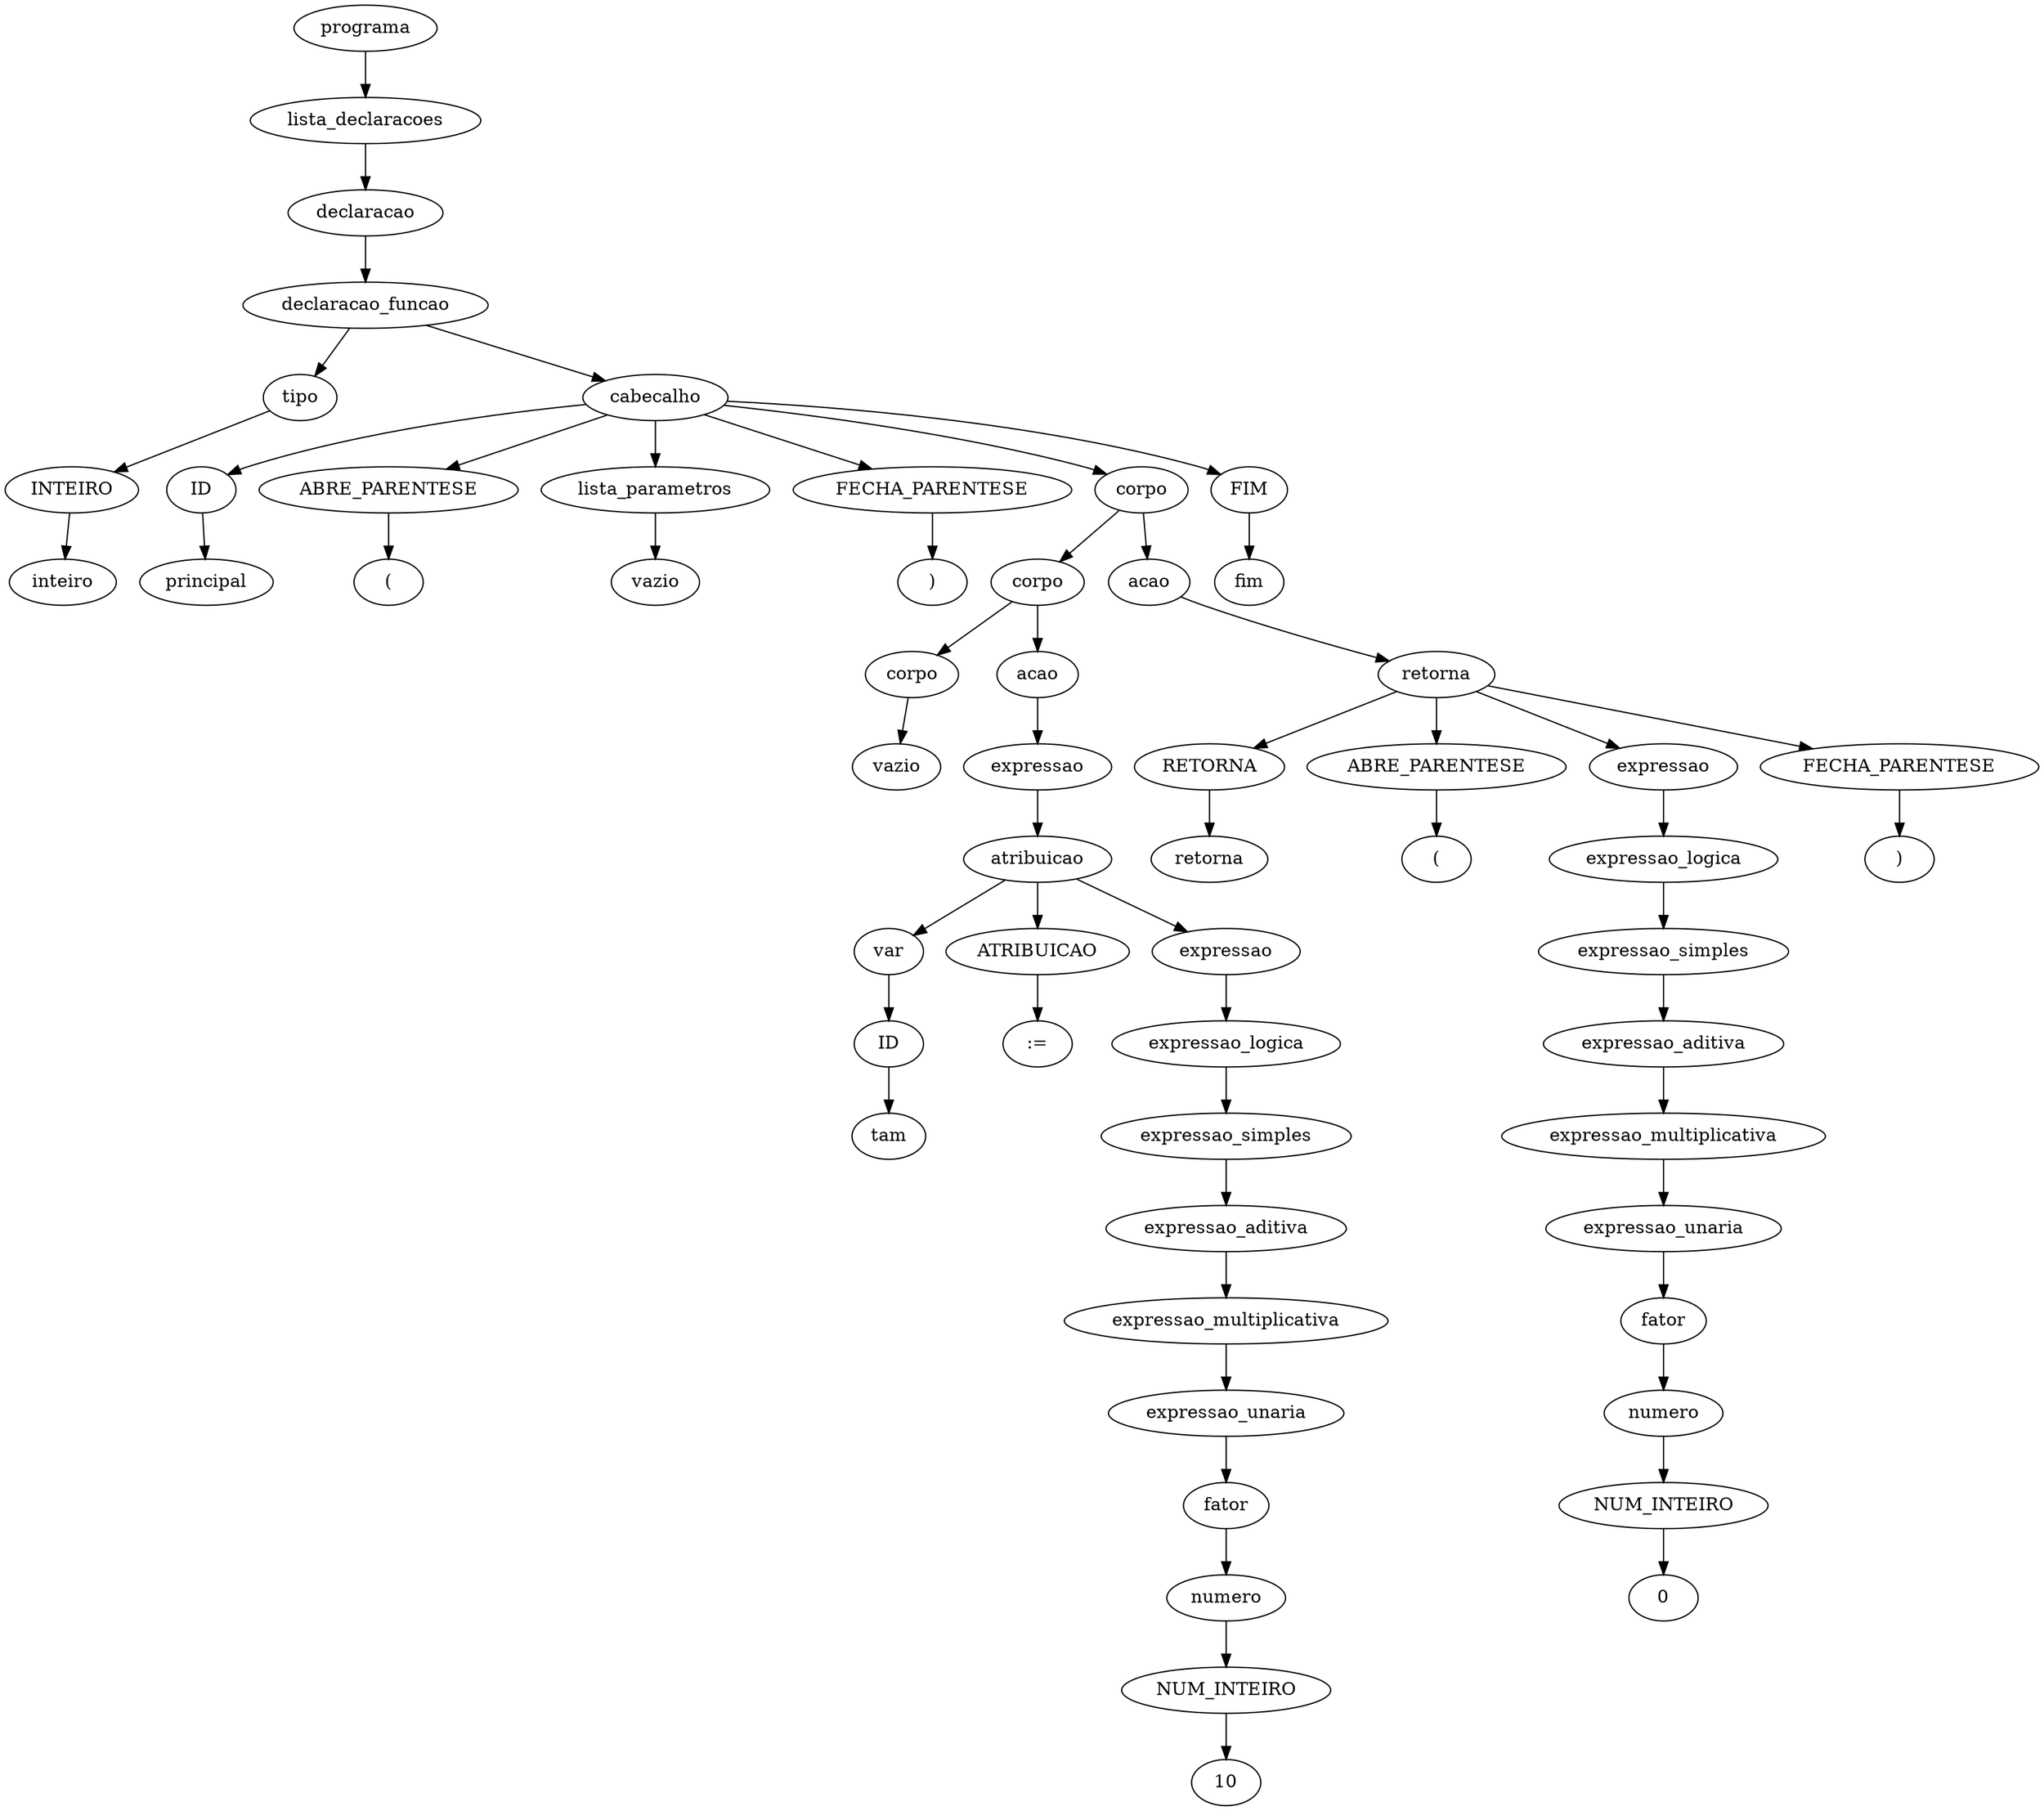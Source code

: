 digraph tree {
    "0x7fb0160ae8b0" [label="programa"];
    "0x7fb015f0fe80" [label="lista_declaracoes"];
    "0x7fb0160ae5e0" [label="declaracao"];
    "0x7fb0160ae700" [label="declaracao_funcao"];
    "0x7fb0160aee50" [label="tipo"];
    "0x7fb0160ae7c0" [label="INTEIRO"];
    "0x7fb015f0f580" [label="inteiro"];
    "0x7fb015f0f5e0" [label="cabecalho"];
    "0x7fb015f0fe20" [label="ID"];
    "0x7fb015f0fc70" [label="principal"];
    "0x7fb015f0fca0" [label="ABRE_PARENTESE"];
    "0x7fb015e4a040" [label="("];
    "0x7fb015f0f520" [label="lista_parametros"];
    "0x7fb016043040" [label="vazio"];
    "0x7fb015e4a070" [label="FECHA_PARENTESE"];
    "0x7fb015e4a0a0" [label=")"];
    "0x7fb015f0fdc0" [label="corpo"];
    "0x7fb015f0fbb0" [label="corpo"];
    "0x7fb015f0f670" [label="corpo"];
    "0x7fb015f0f5b0" [label="vazio"];
    "0x7fb015f0fac0" [label="acao"];
    "0x7fb015f0f640" [label="expressao"];
    "0x7fb015f0fa60" [label="atribuicao"];
    "0x7fb015f0f790" [label="var"];
    "0x7fb015f0f4f0" [label="ID"];
    "0x7fb015f0f7f0" [label="tam"];
    "0x7fb015f0faf0" [label="ATRIBUICAO"];
    "0x7fb015f0fb80" [label=":="];
    "0x7fb015f0fa30" [label="expressao"];
    "0x7fb015f0fa00" [label="expressao_logica"];
    "0x7fb015f0f940" [label="expressao_simples"];
    "0x7fb015f0f8e0" [label="expressao_aditiva"];
    "0x7fb015f0f9d0" [label="expressao_multiplicativa"];
    "0x7fb015f0f8b0" [label="expressao_unaria"];
    "0x7fb015f0f730" [label="fator"];
    "0x7fb015f0f6d0" [label="numero"];
    "0x7fb015f0f760" [label="NUM_INTEIRO"];
    "0x7fb015f0f9a0" [label="10"];
    "0x7fb015f0fee0" [label="acao"];
    "0x7fb015f0fd60" [label="retorna"];
    "0x7fb015f0fdf0" [label="RETORNA"];
    "0x7fb015f0ff10" [label="retorna"];
    "0x7fb015f0ff40" [label="ABRE_PARENTESE"];
    "0x7fb015f0ff70" [label="("];
    "0x7fb015f0fd30" [label="expressao"];
    "0x7fb015f0fd00" [label="expressao_logica"];
    "0x7fb015f0fcd0" [label="expressao_simples"];
    "0x7fb015f0fc40" [label="expressao_aditiva"];
    "0x7fb015f0f610" [label="expressao_multiplicativa"];
    "0x7fb015f0fbe0" [label="expressao_unaria"];
    "0x7fb015f0fc10" [label="fator"];
    "0x7fb015f0f820" [label="numero"];
    "0x7fb015f0f6a0" [label="NUM_INTEIRO"];
    "0x7fb015f0f4c0" [label="0"];
    "0x7fb015f0ffa0" [label="FECHA_PARENTESE"];
    "0x7fb015f0ffd0" [label=")"];
    "0x7fb015e4a0d0" [label="FIM"];
    "0x7fb015e4a100" [label="fim"];
    "0x7fb0160ae8b0" -> "0x7fb015f0fe80";
    "0x7fb015f0fe80" -> "0x7fb0160ae5e0";
    "0x7fb0160ae5e0" -> "0x7fb0160ae700";
    "0x7fb0160ae700" -> "0x7fb0160aee50";
    "0x7fb0160ae700" -> "0x7fb015f0f5e0";
    "0x7fb0160aee50" -> "0x7fb0160ae7c0";
    "0x7fb0160ae7c0" -> "0x7fb015f0f580";
    "0x7fb015f0f5e0" -> "0x7fb015f0fe20";
    "0x7fb015f0f5e0" -> "0x7fb015f0fca0";
    "0x7fb015f0f5e0" -> "0x7fb015f0f520";
    "0x7fb015f0f5e0" -> "0x7fb015e4a070";
    "0x7fb015f0f5e0" -> "0x7fb015f0fdc0";
    "0x7fb015f0f5e0" -> "0x7fb015e4a0d0";
    "0x7fb015f0fe20" -> "0x7fb015f0fc70";
    "0x7fb015f0fca0" -> "0x7fb015e4a040";
    "0x7fb015f0f520" -> "0x7fb016043040";
    "0x7fb015e4a070" -> "0x7fb015e4a0a0";
    "0x7fb015f0fdc0" -> "0x7fb015f0fbb0";
    "0x7fb015f0fdc0" -> "0x7fb015f0fee0";
    "0x7fb015f0fbb0" -> "0x7fb015f0f670";
    "0x7fb015f0fbb0" -> "0x7fb015f0fac0";
    "0x7fb015f0f670" -> "0x7fb015f0f5b0";
    "0x7fb015f0fac0" -> "0x7fb015f0f640";
    "0x7fb015f0f640" -> "0x7fb015f0fa60";
    "0x7fb015f0fa60" -> "0x7fb015f0f790";
    "0x7fb015f0fa60" -> "0x7fb015f0faf0";
    "0x7fb015f0fa60" -> "0x7fb015f0fa30";
    "0x7fb015f0f790" -> "0x7fb015f0f4f0";
    "0x7fb015f0f4f0" -> "0x7fb015f0f7f0";
    "0x7fb015f0faf0" -> "0x7fb015f0fb80";
    "0x7fb015f0fa30" -> "0x7fb015f0fa00";
    "0x7fb015f0fa00" -> "0x7fb015f0f940";
    "0x7fb015f0f940" -> "0x7fb015f0f8e0";
    "0x7fb015f0f8e0" -> "0x7fb015f0f9d0";
    "0x7fb015f0f9d0" -> "0x7fb015f0f8b0";
    "0x7fb015f0f8b0" -> "0x7fb015f0f730";
    "0x7fb015f0f730" -> "0x7fb015f0f6d0";
    "0x7fb015f0f6d0" -> "0x7fb015f0f760";
    "0x7fb015f0f760" -> "0x7fb015f0f9a0";
    "0x7fb015f0fee0" -> "0x7fb015f0fd60";
    "0x7fb015f0fd60" -> "0x7fb015f0fdf0";
    "0x7fb015f0fd60" -> "0x7fb015f0ff40";
    "0x7fb015f0fd60" -> "0x7fb015f0fd30";
    "0x7fb015f0fd60" -> "0x7fb015f0ffa0";
    "0x7fb015f0fdf0" -> "0x7fb015f0ff10";
    "0x7fb015f0ff40" -> "0x7fb015f0ff70";
    "0x7fb015f0fd30" -> "0x7fb015f0fd00";
    "0x7fb015f0fd00" -> "0x7fb015f0fcd0";
    "0x7fb015f0fcd0" -> "0x7fb015f0fc40";
    "0x7fb015f0fc40" -> "0x7fb015f0f610";
    "0x7fb015f0f610" -> "0x7fb015f0fbe0";
    "0x7fb015f0fbe0" -> "0x7fb015f0fc10";
    "0x7fb015f0fc10" -> "0x7fb015f0f820";
    "0x7fb015f0f820" -> "0x7fb015f0f6a0";
    "0x7fb015f0f6a0" -> "0x7fb015f0f4c0";
    "0x7fb015f0ffa0" -> "0x7fb015f0ffd0";
    "0x7fb015e4a0d0" -> "0x7fb015e4a100";
}
